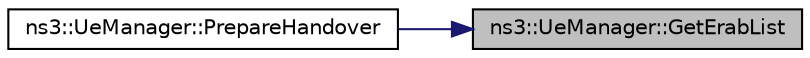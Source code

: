 digraph "ns3::UeManager::GetErabList"
{
 // LATEX_PDF_SIZE
  edge [fontname="Helvetica",fontsize="10",labelfontname="Helvetica",labelfontsize="10"];
  node [fontname="Helvetica",fontsize="10",shape=record];
  rankdir="RL";
  Node1 [label="ns3::UeManager::GetErabList",height=0.2,width=0.4,color="black", fillcolor="grey75", style="filled", fontcolor="black",tooltip=" "];
  Node1 -> Node2 [dir="back",color="midnightblue",fontsize="10",style="solid",fontname="Helvetica"];
  Node2 [label="ns3::UeManager::PrepareHandover",height=0.2,width=0.4,color="black", fillcolor="white", style="filled",URL="$classns3_1_1_ue_manager.html#a1d842520ee54f281ee7eefc2a62f7844",tooltip="Start the handover preparation and send the handover request."];
}
